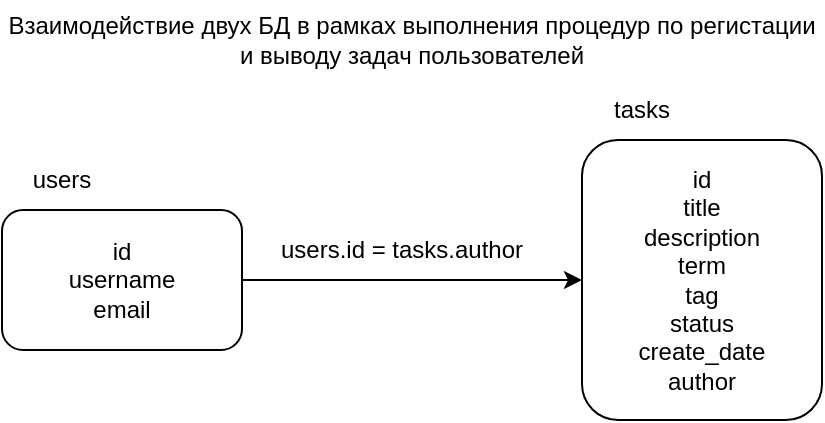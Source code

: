 <mxfile version="20.6.2" type="device"><diagram id="bR2sMLpPZpxO72UPS1vP" name="Страница 1"><mxGraphModel dx="1006" dy="706" grid="1" gridSize="10" guides="1" tooltips="1" connect="1" arrows="1" fold="1" page="1" pageScale="1" pageWidth="827" pageHeight="1169" math="0" shadow="0"><root><mxCell id="0"/><mxCell id="1" parent="0"/><mxCell id="AySV--RStWy5pMr9rCrx-6" style="edgeStyle=orthogonalEdgeStyle;rounded=0;orthogonalLoop=1;jettySize=auto;html=1;exitX=1;exitY=0.5;exitDx=0;exitDy=0;" edge="1" parent="1" source="AySV--RStWy5pMr9rCrx-1" target="AySV--RStWy5pMr9rCrx-2"><mxGeometry relative="1" as="geometry"/></mxCell><mxCell id="AySV--RStWy5pMr9rCrx-1" value="id&lt;br&gt;username&lt;br&gt;email" style="rounded=1;whiteSpace=wrap;html=1;" vertex="1" parent="1"><mxGeometry x="110" y="265" width="120" height="70" as="geometry"/></mxCell><mxCell id="AySV--RStWy5pMr9rCrx-2" value="&lt;div style=&quot;&quot;&gt;&lt;span style=&quot;background-color: initial;&quot;&gt;id&lt;/span&gt;&lt;/div&gt;&lt;div style=&quot;&quot;&gt;&lt;span style=&quot;background-color: initial;&quot;&gt;title&lt;/span&gt;&lt;/div&gt;&lt;div style=&quot;&quot;&gt;&lt;span style=&quot;background-color: initial;&quot;&gt;description&lt;/span&gt;&lt;/div&gt;&lt;div style=&quot;&quot;&gt;&lt;span style=&quot;background-color: initial;&quot;&gt;term&lt;/span&gt;&lt;/div&gt;&lt;div style=&quot;&quot;&gt;&lt;span style=&quot;background-color: initial;&quot;&gt;tag&lt;/span&gt;&lt;/div&gt;&lt;div style=&quot;&quot;&gt;&lt;span style=&quot;background-color: initial;&quot;&gt;status&lt;/span&gt;&lt;/div&gt;&lt;div style=&quot;&quot;&gt;&lt;span style=&quot;background-color: initial;&quot;&gt;create_date&lt;/span&gt;&lt;/div&gt;&lt;div style=&quot;&quot;&gt;&lt;span style=&quot;background-color: initial;&quot;&gt;author&lt;/span&gt;&lt;/div&gt;" style="rounded=1;whiteSpace=wrap;html=1;align=center;" vertex="1" parent="1"><mxGeometry x="400" y="230" width="120" height="140" as="geometry"/></mxCell><mxCell id="AySV--RStWy5pMr9rCrx-3" value="users" style="text;html=1;strokeColor=none;fillColor=none;align=center;verticalAlign=middle;whiteSpace=wrap;rounded=0;" vertex="1" parent="1"><mxGeometry x="110" y="235" width="60" height="30" as="geometry"/></mxCell><mxCell id="AySV--RStWy5pMr9rCrx-4" value="tasks" style="text;html=1;strokeColor=none;fillColor=none;align=center;verticalAlign=middle;whiteSpace=wrap;rounded=0;" vertex="1" parent="1"><mxGeometry x="400" y="200" width="60" height="30" as="geometry"/></mxCell><mxCell id="AySV--RStWy5pMr9rCrx-7" value="users.id = tasks.author" style="text;html=1;strokeColor=none;fillColor=none;align=center;verticalAlign=middle;whiteSpace=wrap;rounded=0;" vertex="1" parent="1"><mxGeometry x="220" y="270" width="180" height="30" as="geometry"/></mxCell><mxCell id="AySV--RStWy5pMr9rCrx-8" value="Взаимодействие двух БД в рамках выполнения процедур по регистации и выводу задач пользователей" style="text;html=1;strokeColor=none;fillColor=none;align=center;verticalAlign=middle;whiteSpace=wrap;rounded=0;" vertex="1" parent="1"><mxGeometry x="110" y="160" width="410" height="40" as="geometry"/></mxCell></root></mxGraphModel></diagram></mxfile>